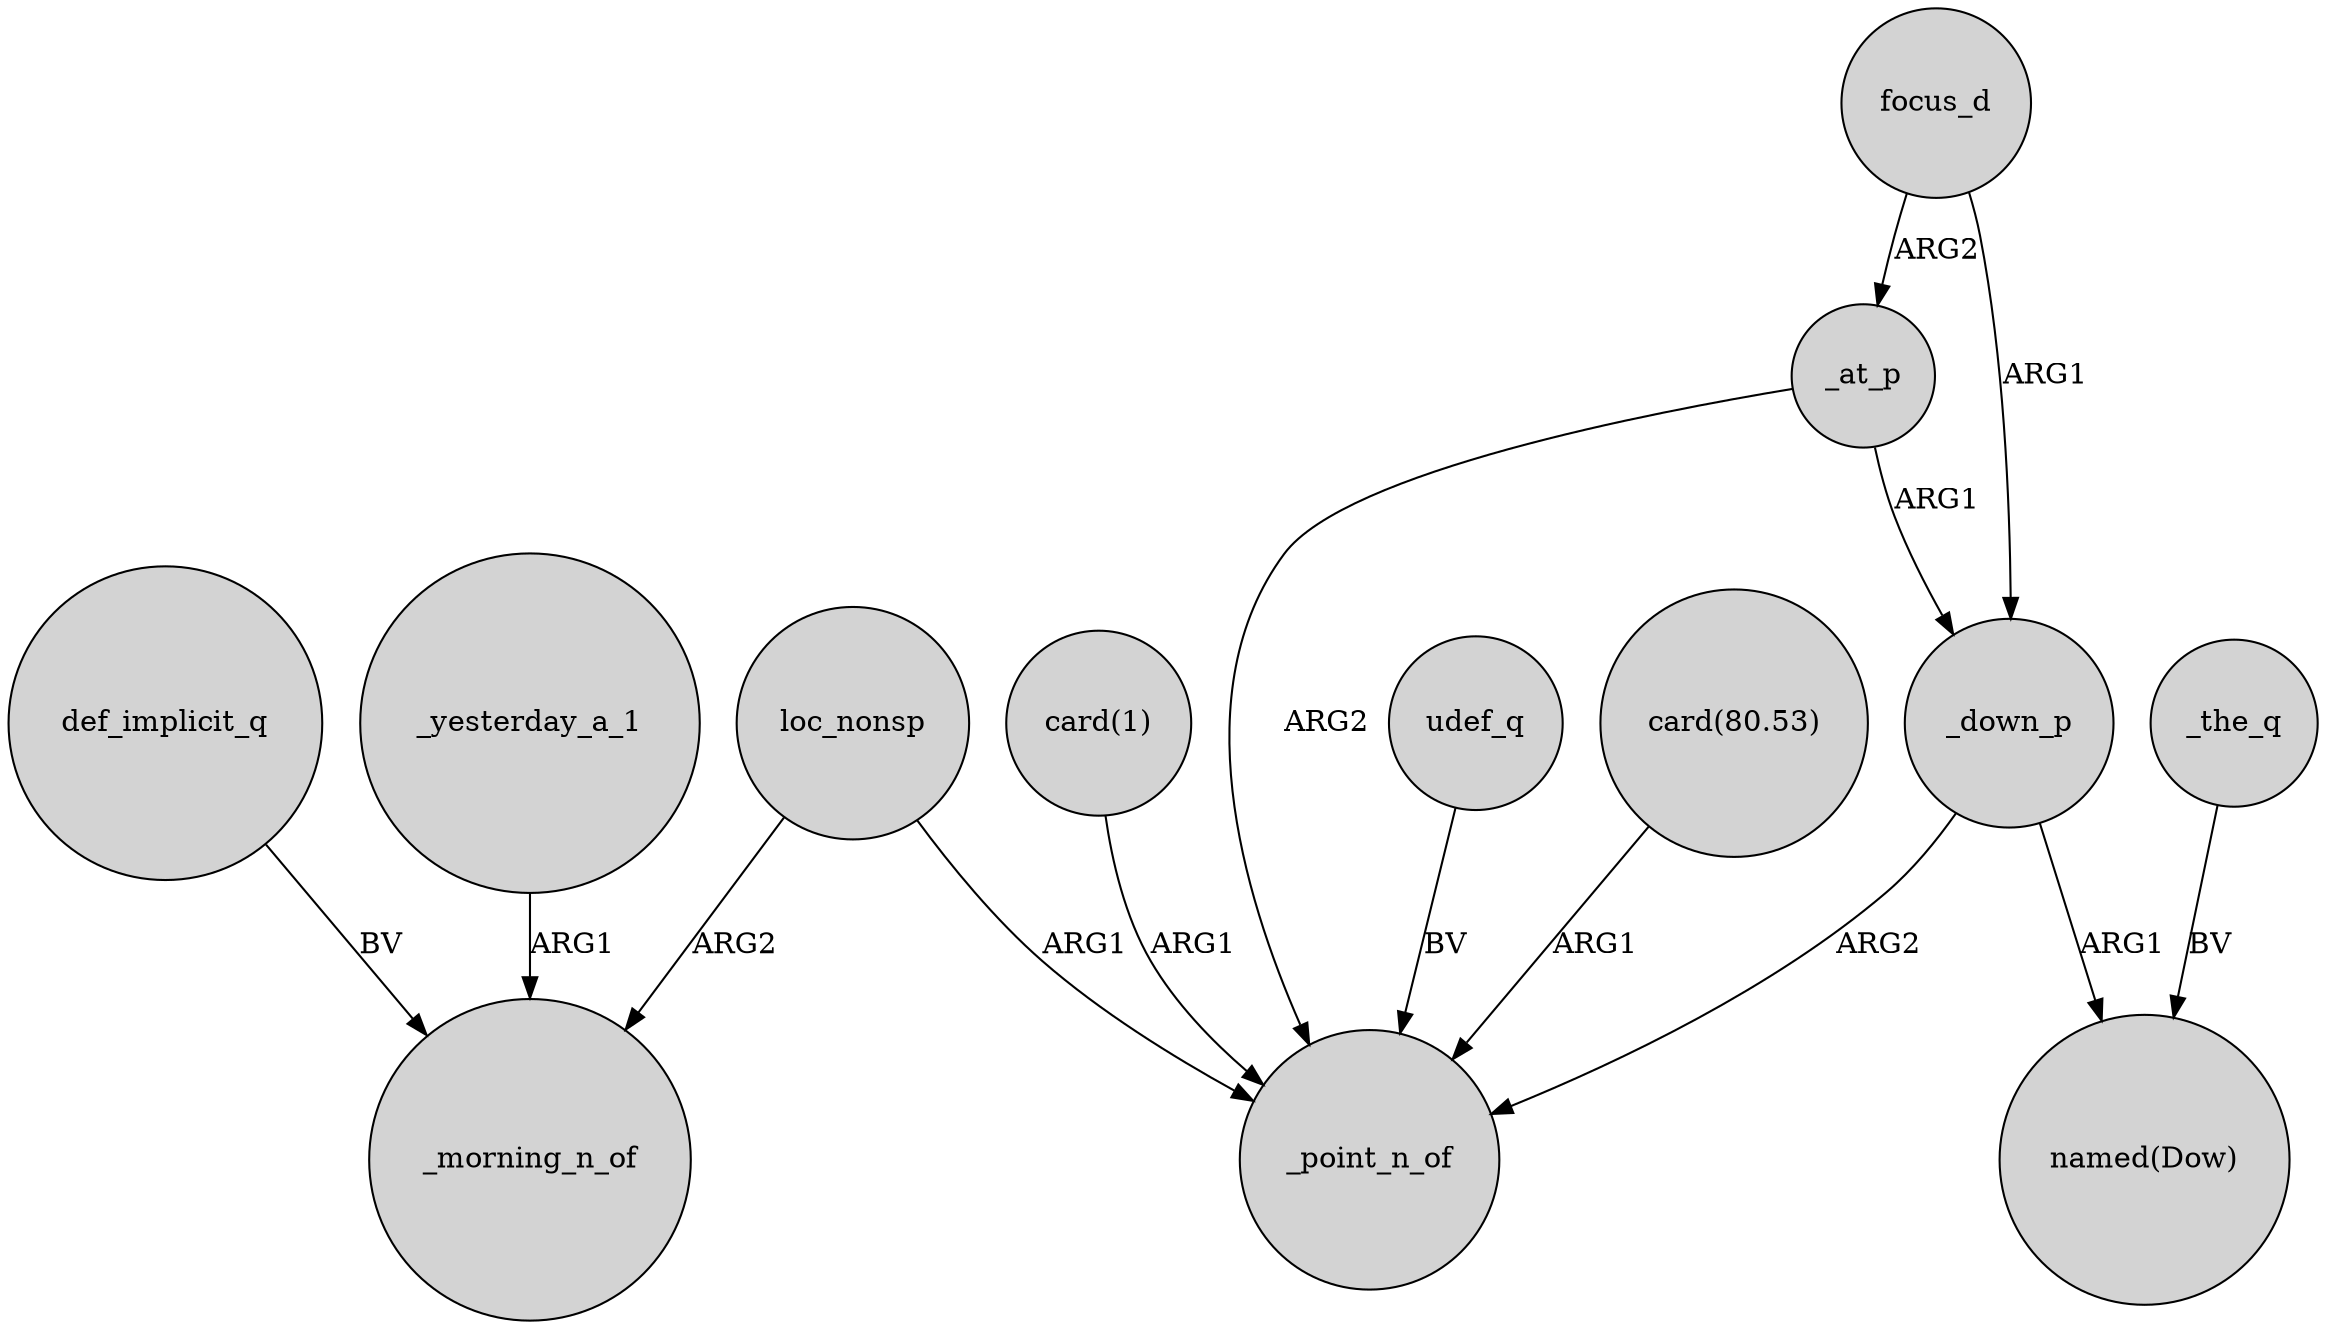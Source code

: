 digraph {
	node [shape=circle style=filled]
	_down_p -> _point_n_of [label=ARG2]
	_down_p -> "named(Dow)" [label=ARG1]
	loc_nonsp -> _point_n_of [label=ARG1]
	focus_d -> _down_p [label=ARG1]
	def_implicit_q -> _morning_n_of [label=BV]
	loc_nonsp -> _morning_n_of [label=ARG2]
	_yesterday_a_1 -> _morning_n_of [label=ARG1]
	focus_d -> _at_p [label=ARG2]
	_the_q -> "named(Dow)" [label=BV]
	"card(1)" -> _point_n_of [label=ARG1]
	"card(80.53)" -> _point_n_of [label=ARG1]
	_at_p -> _down_p [label=ARG1]
	_at_p -> _point_n_of [label=ARG2]
	udef_q -> _point_n_of [label=BV]
}
